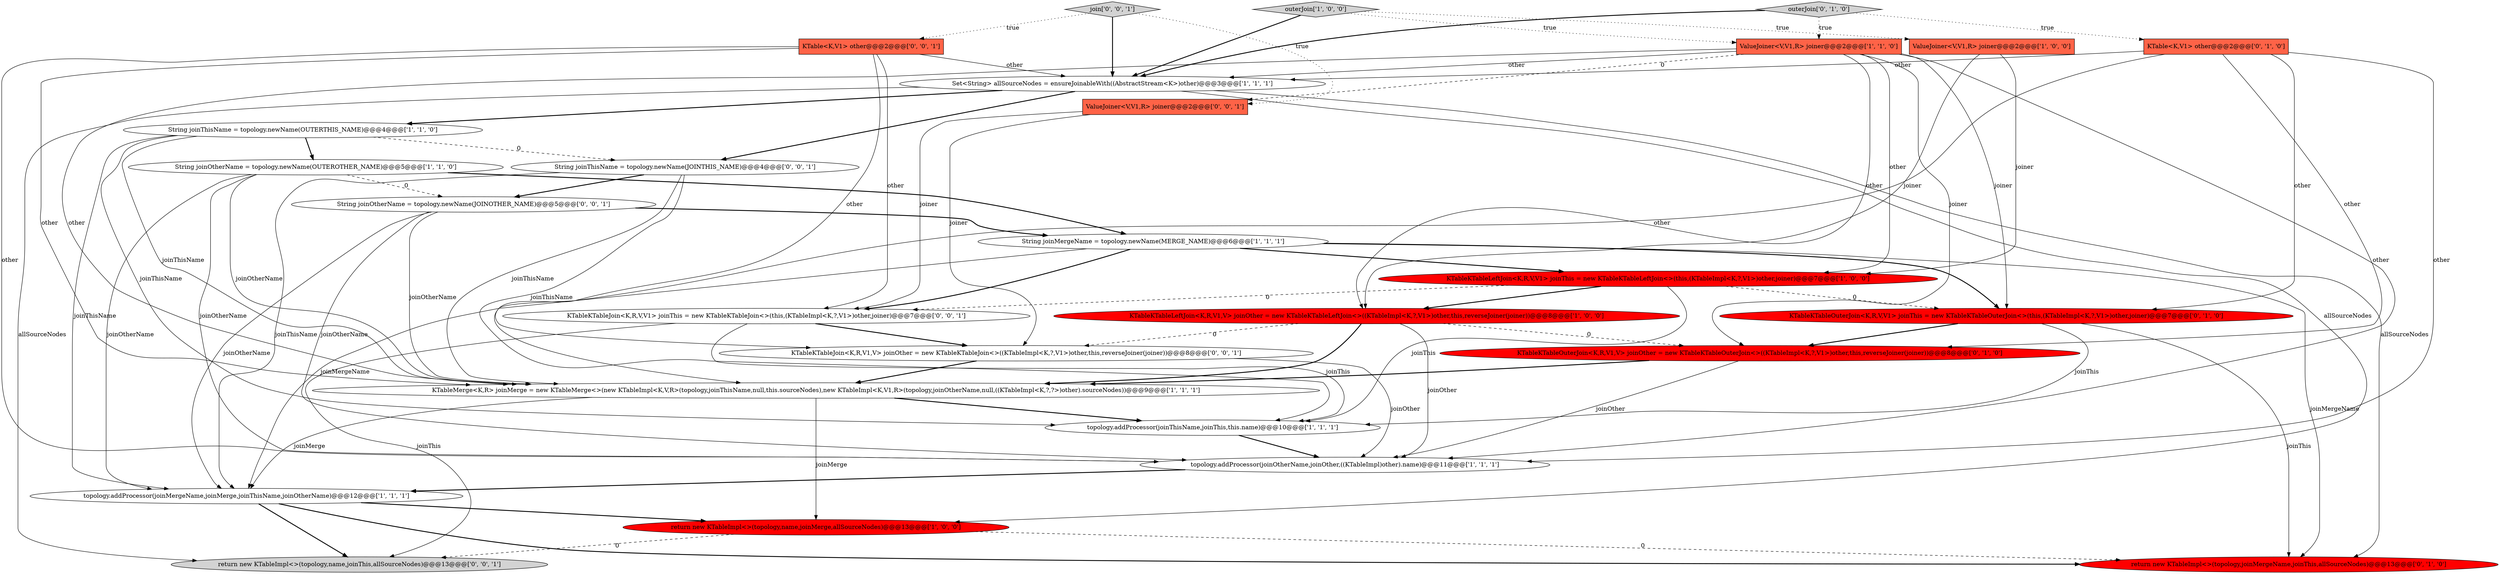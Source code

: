 digraph {
2 [style = filled, label = "ValueJoiner<V,V1,R> joiner@@@2@@@['1', '0', '0']", fillcolor = tomato, shape = box image = "AAA0AAABBB1BBB"];
16 [style = filled, label = "KTableKTableOuterJoin<K,R,V1,V> joinOther = new KTableKTableOuterJoin<>((KTableImpl<K,?,V1>)other,this,reverseJoiner(joiner))@@@8@@@['0', '1', '0']", fillcolor = red, shape = ellipse image = "AAA1AAABBB2BBB"];
26 [style = filled, label = "KTableKTableJoin<K,R,V,V1> joinThis = new KTableKTableJoin<>(this,(KTableImpl<K,?,V1>)other,joiner)@@@7@@@['0', '0', '1']", fillcolor = white, shape = ellipse image = "AAA0AAABBB3BBB"];
7 [style = filled, label = "KTableMerge<K,R> joinMerge = new KTableMerge<>(new KTableImpl<K,V,R>(topology,joinThisName,null,this.sourceNodes),new KTableImpl<K,V1,R>(topology,joinOtherName,null,((KTableImpl<K,?,?>)other).sourceNodes))@@@9@@@['1', '1', '1']", fillcolor = white, shape = ellipse image = "AAA0AAABBB1BBB"];
0 [style = filled, label = "String joinThisName = topology.newName(OUTERTHIS_NAME)@@@4@@@['1', '1', '0']", fillcolor = white, shape = ellipse image = "AAA0AAABBB1BBB"];
15 [style = filled, label = "return new KTableImpl<>(topology,joinMergeName,joinThis,allSourceNodes)@@@13@@@['0', '1', '0']", fillcolor = red, shape = ellipse image = "AAA1AAABBB2BBB"];
17 [style = filled, label = "KTableKTableOuterJoin<K,R,V,V1> joinThis = new KTableKTableOuterJoin<>(this,(KTableImpl<K,?,V1>)other,joiner)@@@7@@@['0', '1', '0']", fillcolor = red, shape = ellipse image = "AAA1AAABBB2BBB"];
18 [style = filled, label = "outerJoin['0', '1', '0']", fillcolor = lightgray, shape = diamond image = "AAA0AAABBB2BBB"];
25 [style = filled, label = "String joinThisName = topology.newName(JOINTHIS_NAME)@@@4@@@['0', '0', '1']", fillcolor = white, shape = ellipse image = "AAA0AAABBB3BBB"];
10 [style = filled, label = "String joinMergeName = topology.newName(MERGE_NAME)@@@6@@@['1', '1', '1']", fillcolor = white, shape = ellipse image = "AAA0AAABBB1BBB"];
8 [style = filled, label = "topology.addProcessor(joinMergeName,joinMerge,joinThisName,joinOtherName)@@@12@@@['1', '1', '1']", fillcolor = white, shape = ellipse image = "AAA0AAABBB1BBB"];
21 [style = filled, label = "String joinOtherName = topology.newName(JOINOTHER_NAME)@@@5@@@['0', '0', '1']", fillcolor = white, shape = ellipse image = "AAA0AAABBB3BBB"];
12 [style = filled, label = "ValueJoiner<V,V1,R> joiner@@@2@@@['1', '1', '0']", fillcolor = tomato, shape = box image = "AAA0AAABBB1BBB"];
1 [style = filled, label = "KTableKTableLeftJoin<K,R,V,V1> joinThis = new KTableKTableLeftJoin<>(this,(KTableImpl<K,?,V1>)other,joiner)@@@7@@@['1', '0', '0']", fillcolor = red, shape = ellipse image = "AAA1AAABBB1BBB"];
5 [style = filled, label = "Set<String> allSourceNodes = ensureJoinableWith((AbstractStream<K>)other)@@@3@@@['1', '1', '1']", fillcolor = white, shape = ellipse image = "AAA0AAABBB1BBB"];
11 [style = filled, label = "KTableKTableLeftJoin<K,R,V1,V> joinOther = new KTableKTableLeftJoin<>((KTableImpl<K,?,V1>)other,this,reverseJoiner(joiner))@@@8@@@['1', '0', '0']", fillcolor = red, shape = ellipse image = "AAA1AAABBB1BBB"];
19 [style = filled, label = "KTableKTableJoin<K,R,V1,V> joinOther = new KTableKTableJoin<>((KTableImpl<K,?,V1>)other,this,reverseJoiner(joiner))@@@8@@@['0', '0', '1']", fillcolor = white, shape = ellipse image = "AAA0AAABBB3BBB"];
6 [style = filled, label = "String joinOtherName = topology.newName(OUTEROTHER_NAME)@@@5@@@['1', '1', '0']", fillcolor = white, shape = ellipse image = "AAA0AAABBB1BBB"];
20 [style = filled, label = "KTable<K,V1> other@@@2@@@['0', '0', '1']", fillcolor = tomato, shape = box image = "AAA0AAABBB3BBB"];
22 [style = filled, label = "return new KTableImpl<>(topology,name,joinThis,allSourceNodes)@@@13@@@['0', '0', '1']", fillcolor = lightgray, shape = ellipse image = "AAA0AAABBB3BBB"];
24 [style = filled, label = "ValueJoiner<V,V1,R> joiner@@@2@@@['0', '0', '1']", fillcolor = tomato, shape = box image = "AAA0AAABBB3BBB"];
3 [style = filled, label = "topology.addProcessor(joinThisName,joinThis,this.name)@@@10@@@['1', '1', '1']", fillcolor = white, shape = ellipse image = "AAA0AAABBB1BBB"];
14 [style = filled, label = "KTable<K,V1> other@@@2@@@['0', '1', '0']", fillcolor = tomato, shape = box image = "AAA0AAABBB2BBB"];
13 [style = filled, label = "return new KTableImpl<>(topology,name,joinMerge,allSourceNodes)@@@13@@@['1', '0', '0']", fillcolor = red, shape = ellipse image = "AAA1AAABBB1BBB"];
9 [style = filled, label = "outerJoin['1', '0', '0']", fillcolor = lightgray, shape = diamond image = "AAA0AAABBB1BBB"];
23 [style = filled, label = "join['0', '0', '1']", fillcolor = lightgray, shape = diamond image = "AAA0AAABBB3BBB"];
4 [style = filled, label = "topology.addProcessor(joinOtherName,joinOther,((KTableImpl)other).name)@@@11@@@['1', '1', '1']", fillcolor = white, shape = ellipse image = "AAA0AAABBB1BBB"];
21->10 [style = bold, label=""];
9->12 [style = dotted, label="true"];
11->4 [style = solid, label="joinOther"];
24->26 [style = solid, label="joiner"];
5->13 [style = solid, label="allSourceNodes"];
25->3 [style = solid, label="joinThisName"];
11->16 [style = dashed, label="0"];
16->7 [style = bold, label=""];
10->17 [style = bold, label=""];
5->22 [style = solid, label="allSourceNodes"];
20->26 [style = solid, label="other"];
3->4 [style = bold, label=""];
13->15 [style = dashed, label="0"];
10->15 [style = solid, label="joinMergeName"];
0->25 [style = dashed, label="0"];
5->0 [style = bold, label=""];
14->16 [style = solid, label="other"];
12->24 [style = dashed, label="0"];
14->7 [style = solid, label="other"];
9->5 [style = bold, label=""];
4->8 [style = bold, label=""];
10->8 [style = solid, label="joinMergeName"];
1->3 [style = solid, label="joinThis"];
6->4 [style = solid, label="joinOtherName"];
19->4 [style = solid, label="joinOther"];
17->16 [style = bold, label=""];
25->21 [style = bold, label=""];
20->5 [style = solid, label="other"];
21->4 [style = solid, label="joinOtherName"];
16->4 [style = solid, label="joinOther"];
20->7 [style = solid, label="other"];
10->26 [style = bold, label=""];
5->25 [style = bold, label=""];
1->11 [style = bold, label=""];
8->22 [style = bold, label=""];
12->17 [style = solid, label="joiner"];
5->15 [style = solid, label="allSourceNodes"];
26->3 [style = solid, label="joinThis"];
10->1 [style = bold, label=""];
2->1 [style = solid, label="joiner"];
23->24 [style = dotted, label="true"];
17->15 [style = solid, label="joinThis"];
21->7 [style = solid, label="joinOtherName"];
8->15 [style = bold, label=""];
12->1 [style = solid, label="other"];
23->5 [style = bold, label=""];
7->13 [style = solid, label="joinMerge"];
0->8 [style = solid, label="joinThisName"];
1->26 [style = dashed, label="0"];
14->5 [style = solid, label="other"];
12->16 [style = solid, label="joiner"];
25->7 [style = solid, label="joinThisName"];
6->7 [style = solid, label="joinOtherName"];
2->11 [style = solid, label="joiner"];
26->19 [style = bold, label=""];
12->7 [style = solid, label="other"];
12->4 [style = solid, label="other"];
25->8 [style = solid, label="joinThisName"];
23->20 [style = dotted, label="true"];
7->8 [style = solid, label="joinMerge"];
6->10 [style = bold, label=""];
24->19 [style = solid, label="joiner"];
6->8 [style = solid, label="joinOtherName"];
12->11 [style = solid, label="other"];
26->22 [style = solid, label="joinThis"];
20->4 [style = solid, label="other"];
8->13 [style = bold, label=""];
17->3 [style = solid, label="joinThis"];
6->21 [style = dashed, label="0"];
20->19 [style = solid, label="other"];
0->7 [style = solid, label="joinThisName"];
0->3 [style = solid, label="joinThisName"];
0->6 [style = bold, label=""];
14->4 [style = solid, label="other"];
18->14 [style = dotted, label="true"];
7->3 [style = bold, label=""];
1->17 [style = dashed, label="0"];
18->12 [style = dotted, label="true"];
11->19 [style = dashed, label="0"];
18->5 [style = bold, label=""];
9->2 [style = dotted, label="true"];
12->5 [style = solid, label="other"];
21->8 [style = solid, label="joinOtherName"];
14->17 [style = solid, label="other"];
13->22 [style = dashed, label="0"];
19->7 [style = bold, label=""];
11->7 [style = bold, label=""];
}
